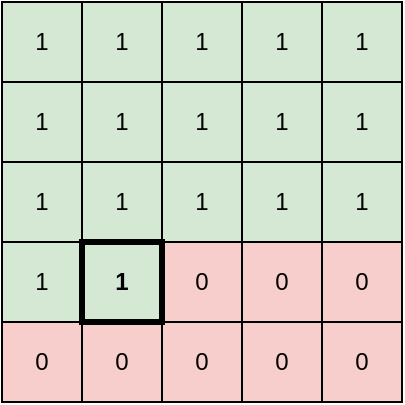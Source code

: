 <mxfile version="21.3.8" type="device">
  <diagram name="Seite-1" id="8mYqw1MtivQf75mWSTI-">
    <mxGraphModel dx="607" dy="782" grid="1" gridSize="10" guides="1" tooltips="1" connect="1" arrows="1" fold="1" page="1" pageScale="1" pageWidth="827" pageHeight="1169" math="0" shadow="0">
      <root>
        <mxCell id="0" />
        <mxCell id="1" parent="0" />
        <mxCell id="exvRzudLFX4IkYru3cxJ-9" value="" style="whiteSpace=wrap;html=1;aspect=fixed;container=0;strokeColor=#000000;" vertex="1" parent="1">
          <mxGeometry x="960" y="200" width="40" height="40" as="geometry" />
        </mxCell>
        <mxCell id="exvRzudLFX4IkYru3cxJ-10" value="" style="whiteSpace=wrap;html=1;aspect=fixed;container=0;strokeColor=#000000;" vertex="1" parent="1">
          <mxGeometry x="1000" y="200" width="40" height="40" as="geometry" />
        </mxCell>
        <mxCell id="exvRzudLFX4IkYru3cxJ-11" value="" style="whiteSpace=wrap;html=1;aspect=fixed;container=0;strokeColor=#000000;" vertex="1" parent="1">
          <mxGeometry x="1080" y="200" width="40" height="40" as="geometry" />
        </mxCell>
        <mxCell id="exvRzudLFX4IkYru3cxJ-13" value="" style="whiteSpace=wrap;html=1;aspect=fixed;container=0;strokeColor=#000000;" vertex="1" parent="1">
          <mxGeometry x="1040" y="200" width="40" height="40" as="geometry" />
        </mxCell>
        <mxCell id="exvRzudLFX4IkYru3cxJ-14" value="" style="whiteSpace=wrap;html=1;aspect=fixed;container=0;strokeColor=#000000;" vertex="1" parent="1">
          <mxGeometry x="1120" y="200" width="40" height="40" as="geometry" />
        </mxCell>
        <mxCell id="exvRzudLFX4IkYru3cxJ-17" value="1" style="whiteSpace=wrap;html=1;aspect=fixed;container=0;fillColor=#d5e8d4;strokeColor=#000000;" vertex="1" parent="1">
          <mxGeometry x="960" y="240" width="40" height="40" as="geometry" />
        </mxCell>
        <mxCell id="exvRzudLFX4IkYru3cxJ-18" value="1" style="whiteSpace=wrap;html=1;aspect=fixed;container=0;fillColor=#d5e8d4;strokeColor=#000000;" vertex="1" parent="1">
          <mxGeometry x="1000" y="240" width="40" height="40" as="geometry" />
        </mxCell>
        <mxCell id="exvRzudLFX4IkYru3cxJ-19" value="1" style="whiteSpace=wrap;html=1;aspect=fixed;container=0;fillColor=#d5e8d4;strokeColor=#000000;" vertex="1" parent="1">
          <mxGeometry x="1080" y="240" width="40" height="40" as="geometry" />
        </mxCell>
        <mxCell id="exvRzudLFX4IkYru3cxJ-20" value="1" style="whiteSpace=wrap;html=1;aspect=fixed;container=0;fillColor=#d5e8d4;strokeColor=#000000;" vertex="1" parent="1">
          <mxGeometry x="1040" y="240" width="40" height="40" as="geometry" />
        </mxCell>
        <mxCell id="exvRzudLFX4IkYru3cxJ-21" value="1" style="whiteSpace=wrap;html=1;aspect=fixed;container=0;fillColor=#d5e8d4;strokeColor=#000000;" vertex="1" parent="1">
          <mxGeometry x="1120" y="240" width="40" height="40" as="geometry" />
        </mxCell>
        <mxCell id="exvRzudLFX4IkYru3cxJ-23" value="1" style="whiteSpace=wrap;html=1;aspect=fixed;container=0;fillColor=#d5e8d4;strokeColor=#000000;" vertex="1" parent="1">
          <mxGeometry x="960" y="280" width="40" height="40" as="geometry" />
        </mxCell>
        <mxCell id="exvRzudLFX4IkYru3cxJ-24" value="1" style="whiteSpace=wrap;html=1;aspect=fixed;container=0;fillColor=#d5e8d4;strokeColor=#000000;" vertex="1" parent="1">
          <mxGeometry x="1000" y="280" width="40" height="40" as="geometry" />
        </mxCell>
        <mxCell id="exvRzudLFX4IkYru3cxJ-25" value="" style="whiteSpace=wrap;html=1;aspect=fixed;container=0;strokeColor=#000000;" vertex="1" parent="1">
          <mxGeometry x="1080" y="280" width="40" height="40" as="geometry" />
        </mxCell>
        <mxCell id="exvRzudLFX4IkYru3cxJ-26" value="" style="whiteSpace=wrap;html=1;aspect=fixed;container=0;strokeColor=#000000;" vertex="1" parent="1">
          <mxGeometry x="1040" y="280" width="40" height="40" as="geometry" />
        </mxCell>
        <mxCell id="exvRzudLFX4IkYru3cxJ-27" value="1" style="whiteSpace=wrap;html=1;aspect=fixed;container=0;fillColor=#d5e8d4;strokeColor=#000000;" vertex="1" parent="1">
          <mxGeometry x="1120" y="280" width="40" height="40" as="geometry" />
        </mxCell>
        <mxCell id="exvRzudLFX4IkYru3cxJ-29" value="1" style="whiteSpace=wrap;html=1;aspect=fixed;container=0;fillColor=#d5e8d4;strokeColor=#000000;" vertex="1" parent="1">
          <mxGeometry x="960" y="320" width="40" height="40" as="geometry" />
        </mxCell>
        <mxCell id="exvRzudLFX4IkYru3cxJ-31" value="" style="whiteSpace=wrap;html=1;aspect=fixed;container=0;strokeColor=#000000;" vertex="1" parent="1">
          <mxGeometry x="1080" y="320" width="40" height="40" as="geometry" />
        </mxCell>
        <mxCell id="exvRzudLFX4IkYru3cxJ-32" value="0" style="whiteSpace=wrap;html=1;aspect=fixed;container=0;fillColor=#f8cecc;strokeColor=#000000;" vertex="1" parent="1">
          <mxGeometry x="1040" y="320" width="40" height="40" as="geometry" />
        </mxCell>
        <mxCell id="exvRzudLFX4IkYru3cxJ-33" value="" style="whiteSpace=wrap;html=1;aspect=fixed;container=0;strokeColor=#000000;" vertex="1" parent="1">
          <mxGeometry x="1120" y="320" width="40" height="40" as="geometry" />
        </mxCell>
        <mxCell id="exvRzudLFX4IkYru3cxJ-35" value="0" style="whiteSpace=wrap;html=1;aspect=fixed;container=0;fillColor=#f8cecc;strokeColor=#000000;" vertex="1" parent="1">
          <mxGeometry x="960" y="360" width="40" height="40" as="geometry" />
        </mxCell>
        <mxCell id="exvRzudLFX4IkYru3cxJ-36" value="0" style="whiteSpace=wrap;html=1;aspect=fixed;container=0;fillColor=#f8cecc;strokeColor=#000000;" vertex="1" parent="1">
          <mxGeometry x="1000" y="360" width="40" height="40" as="geometry" />
        </mxCell>
        <mxCell id="exvRzudLFX4IkYru3cxJ-37" value="0" style="whiteSpace=wrap;html=1;aspect=fixed;container=0;fillColor=#f8cecc;strokeColor=#000000;" vertex="1" parent="1">
          <mxGeometry x="1080" y="360" width="40" height="40" as="geometry" />
        </mxCell>
        <mxCell id="exvRzudLFX4IkYru3cxJ-38" value="0" style="whiteSpace=wrap;html=1;aspect=fixed;container=0;fillColor=#f8cecc;strokeColor=#000000;" vertex="1" parent="1">
          <mxGeometry x="1040" y="360" width="40" height="40" as="geometry" />
        </mxCell>
        <mxCell id="exvRzudLFX4IkYru3cxJ-39" value="" style="whiteSpace=wrap;html=1;aspect=fixed;container=0;strokeColor=#000000;" vertex="1" parent="1">
          <mxGeometry x="1120" y="360" width="40" height="40" as="geometry" />
        </mxCell>
        <mxCell id="exvRzudLFX4IkYru3cxJ-40" value="1" style="whiteSpace=wrap;html=1;aspect=fixed;container=0;fillColor=#d5e8d4;strokeColor=#000000;" vertex="1" parent="1">
          <mxGeometry x="960" y="200" width="40" height="40" as="geometry" />
        </mxCell>
        <mxCell id="exvRzudLFX4IkYru3cxJ-41" value="1" style="whiteSpace=wrap;html=1;aspect=fixed;container=0;fillColor=#d5e8d4;strokeColor=#000000;" vertex="1" parent="1">
          <mxGeometry x="1000" y="200" width="40" height="40" as="geometry" />
        </mxCell>
        <mxCell id="exvRzudLFX4IkYru3cxJ-42" value="1" style="whiteSpace=wrap;html=1;aspect=fixed;container=0;fillColor=#d5e8d4;strokeColor=#000000;" vertex="1" parent="1">
          <mxGeometry x="1040" y="200" width="40" height="40" as="geometry" />
        </mxCell>
        <mxCell id="exvRzudLFX4IkYru3cxJ-43" value="1" style="whiteSpace=wrap;html=1;aspect=fixed;container=0;fillColor=#d5e8d4;strokeColor=#000000;" vertex="1" parent="1">
          <mxGeometry x="1080" y="200" width="40" height="40" as="geometry" />
        </mxCell>
        <mxCell id="exvRzudLFX4IkYru3cxJ-44" value="1" style="whiteSpace=wrap;html=1;aspect=fixed;container=0;fillColor=#d5e8d4;strokeColor=#000000;" vertex="1" parent="1">
          <mxGeometry x="1120" y="200" width="40" height="40" as="geometry" />
        </mxCell>
        <mxCell id="exvRzudLFX4IkYru3cxJ-45" value="1" style="whiteSpace=wrap;html=1;aspect=fixed;container=0;fillColor=#d5e8d4;strokeColor=#000000;" vertex="1" parent="1">
          <mxGeometry x="1040" y="280" width="40" height="40" as="geometry" />
        </mxCell>
        <mxCell id="exvRzudLFX4IkYru3cxJ-46" value="0" style="whiteSpace=wrap;html=1;aspect=fixed;container=0;fillColor=#f8cecc;strokeColor=#000000;" vertex="1" parent="1">
          <mxGeometry x="1120" y="360" width="40" height="40" as="geometry" />
        </mxCell>
        <mxCell id="exvRzudLFX4IkYru3cxJ-47" value="0" style="whiteSpace=wrap;html=1;aspect=fixed;container=0;fillColor=#f8cecc;strokeColor=#000000;" vertex="1" parent="1">
          <mxGeometry x="1120" y="320" width="40" height="40" as="geometry" />
        </mxCell>
        <mxCell id="exvRzudLFX4IkYru3cxJ-48" value="0" style="whiteSpace=wrap;html=1;aspect=fixed;container=0;fillColor=#f8cecc;strokeColor=#000000;" vertex="1" parent="1">
          <mxGeometry x="1080" y="320" width="40" height="40" as="geometry" />
        </mxCell>
        <mxCell id="exvRzudLFX4IkYru3cxJ-49" value="1" style="whiteSpace=wrap;html=1;aspect=fixed;container=0;fillColor=#d5e8d4;strokeColor=#000000;" vertex="1" parent="1">
          <mxGeometry x="1080" y="280" width="40" height="40" as="geometry" />
        </mxCell>
        <mxCell id="exvRzudLFX4IkYru3cxJ-30" value="&lt;b&gt;1&lt;/b&gt;" style="whiteSpace=wrap;html=1;aspect=fixed;container=0;fillColor=#d5e8d4;strokeColor=#000000;strokeWidth=3;" vertex="1" parent="1">
          <mxGeometry x="1000" y="320" width="40" height="40" as="geometry" />
        </mxCell>
      </root>
    </mxGraphModel>
  </diagram>
</mxfile>
